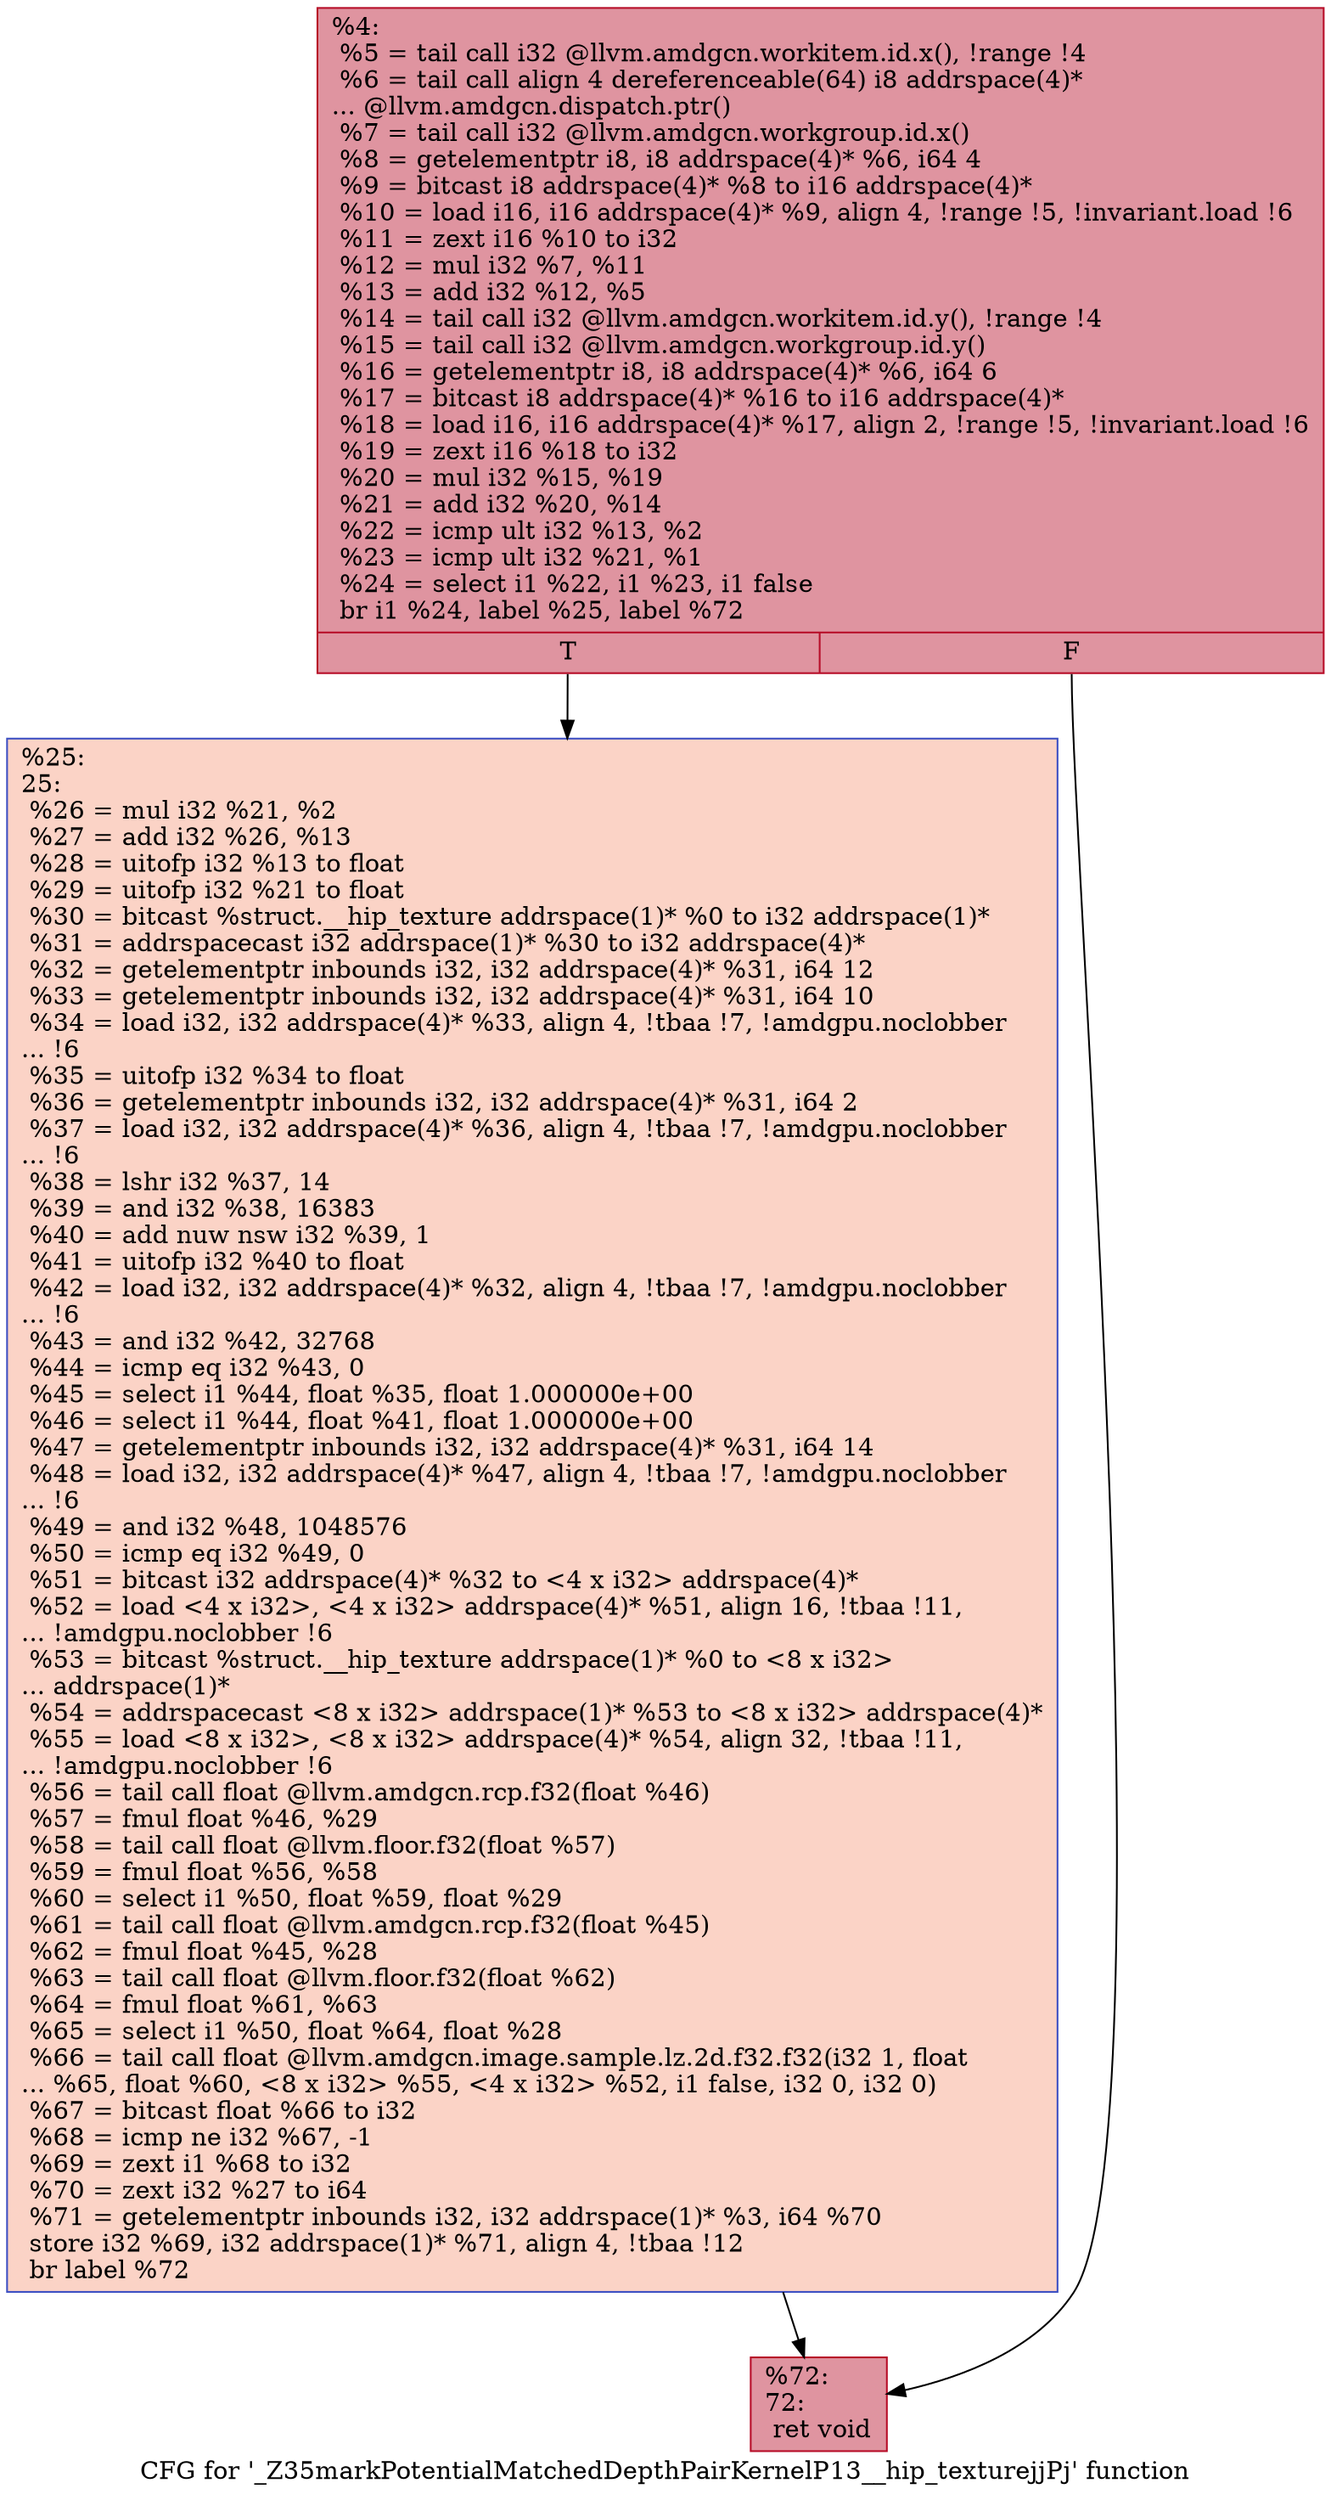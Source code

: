 digraph "CFG for '_Z35markPotentialMatchedDepthPairKernelP13__hip_texturejjPj' function" {
	label="CFG for '_Z35markPotentialMatchedDepthPairKernelP13__hip_texturejjPj' function";

	Node0x5ea5900 [shape=record,color="#b70d28ff", style=filled, fillcolor="#b70d2870",label="{%4:\l  %5 = tail call i32 @llvm.amdgcn.workitem.id.x(), !range !4\l  %6 = tail call align 4 dereferenceable(64) i8 addrspace(4)*\l... @llvm.amdgcn.dispatch.ptr()\l  %7 = tail call i32 @llvm.amdgcn.workgroup.id.x()\l  %8 = getelementptr i8, i8 addrspace(4)* %6, i64 4\l  %9 = bitcast i8 addrspace(4)* %8 to i16 addrspace(4)*\l  %10 = load i16, i16 addrspace(4)* %9, align 4, !range !5, !invariant.load !6\l  %11 = zext i16 %10 to i32\l  %12 = mul i32 %7, %11\l  %13 = add i32 %12, %5\l  %14 = tail call i32 @llvm.amdgcn.workitem.id.y(), !range !4\l  %15 = tail call i32 @llvm.amdgcn.workgroup.id.y()\l  %16 = getelementptr i8, i8 addrspace(4)* %6, i64 6\l  %17 = bitcast i8 addrspace(4)* %16 to i16 addrspace(4)*\l  %18 = load i16, i16 addrspace(4)* %17, align 2, !range !5, !invariant.load !6\l  %19 = zext i16 %18 to i32\l  %20 = mul i32 %15, %19\l  %21 = add i32 %20, %14\l  %22 = icmp ult i32 %13, %2\l  %23 = icmp ult i32 %21, %1\l  %24 = select i1 %22, i1 %23, i1 false\l  br i1 %24, label %25, label %72\l|{<s0>T|<s1>F}}"];
	Node0x5ea5900:s0 -> Node0x5eabbc0;
	Node0x5ea5900:s1 -> Node0x5eabc50;
	Node0x5eabbc0 [shape=record,color="#3d50c3ff", style=filled, fillcolor="#f59c7d70",label="{%25:\l25:                                               \l  %26 = mul i32 %21, %2\l  %27 = add i32 %26, %13\l  %28 = uitofp i32 %13 to float\l  %29 = uitofp i32 %21 to float\l  %30 = bitcast %struct.__hip_texture addrspace(1)* %0 to i32 addrspace(1)*\l  %31 = addrspacecast i32 addrspace(1)* %30 to i32 addrspace(4)*\l  %32 = getelementptr inbounds i32, i32 addrspace(4)* %31, i64 12\l  %33 = getelementptr inbounds i32, i32 addrspace(4)* %31, i64 10\l  %34 = load i32, i32 addrspace(4)* %33, align 4, !tbaa !7, !amdgpu.noclobber\l... !6\l  %35 = uitofp i32 %34 to float\l  %36 = getelementptr inbounds i32, i32 addrspace(4)* %31, i64 2\l  %37 = load i32, i32 addrspace(4)* %36, align 4, !tbaa !7, !amdgpu.noclobber\l... !6\l  %38 = lshr i32 %37, 14\l  %39 = and i32 %38, 16383\l  %40 = add nuw nsw i32 %39, 1\l  %41 = uitofp i32 %40 to float\l  %42 = load i32, i32 addrspace(4)* %32, align 4, !tbaa !7, !amdgpu.noclobber\l... !6\l  %43 = and i32 %42, 32768\l  %44 = icmp eq i32 %43, 0\l  %45 = select i1 %44, float %35, float 1.000000e+00\l  %46 = select i1 %44, float %41, float 1.000000e+00\l  %47 = getelementptr inbounds i32, i32 addrspace(4)* %31, i64 14\l  %48 = load i32, i32 addrspace(4)* %47, align 4, !tbaa !7, !amdgpu.noclobber\l... !6\l  %49 = and i32 %48, 1048576\l  %50 = icmp eq i32 %49, 0\l  %51 = bitcast i32 addrspace(4)* %32 to \<4 x i32\> addrspace(4)*\l  %52 = load \<4 x i32\>, \<4 x i32\> addrspace(4)* %51, align 16, !tbaa !11,\l... !amdgpu.noclobber !6\l  %53 = bitcast %struct.__hip_texture addrspace(1)* %0 to \<8 x i32\>\l... addrspace(1)*\l  %54 = addrspacecast \<8 x i32\> addrspace(1)* %53 to \<8 x i32\> addrspace(4)*\l  %55 = load \<8 x i32\>, \<8 x i32\> addrspace(4)* %54, align 32, !tbaa !11,\l... !amdgpu.noclobber !6\l  %56 = tail call float @llvm.amdgcn.rcp.f32(float %46)\l  %57 = fmul float %46, %29\l  %58 = tail call float @llvm.floor.f32(float %57)\l  %59 = fmul float %56, %58\l  %60 = select i1 %50, float %59, float %29\l  %61 = tail call float @llvm.amdgcn.rcp.f32(float %45)\l  %62 = fmul float %45, %28\l  %63 = tail call float @llvm.floor.f32(float %62)\l  %64 = fmul float %61, %63\l  %65 = select i1 %50, float %64, float %28\l  %66 = tail call float @llvm.amdgcn.image.sample.lz.2d.f32.f32(i32 1, float\l... %65, float %60, \<8 x i32\> %55, \<4 x i32\> %52, i1 false, i32 0, i32 0)\l  %67 = bitcast float %66 to i32\l  %68 = icmp ne i32 %67, -1\l  %69 = zext i1 %68 to i32\l  %70 = zext i32 %27 to i64\l  %71 = getelementptr inbounds i32, i32 addrspace(1)* %3, i64 %70\l  store i32 %69, i32 addrspace(1)* %71, align 4, !tbaa !12\l  br label %72\l}"];
	Node0x5eabbc0 -> Node0x5eabc50;
	Node0x5eabc50 [shape=record,color="#b70d28ff", style=filled, fillcolor="#b70d2870",label="{%72:\l72:                                               \l  ret void\l}"];
}
